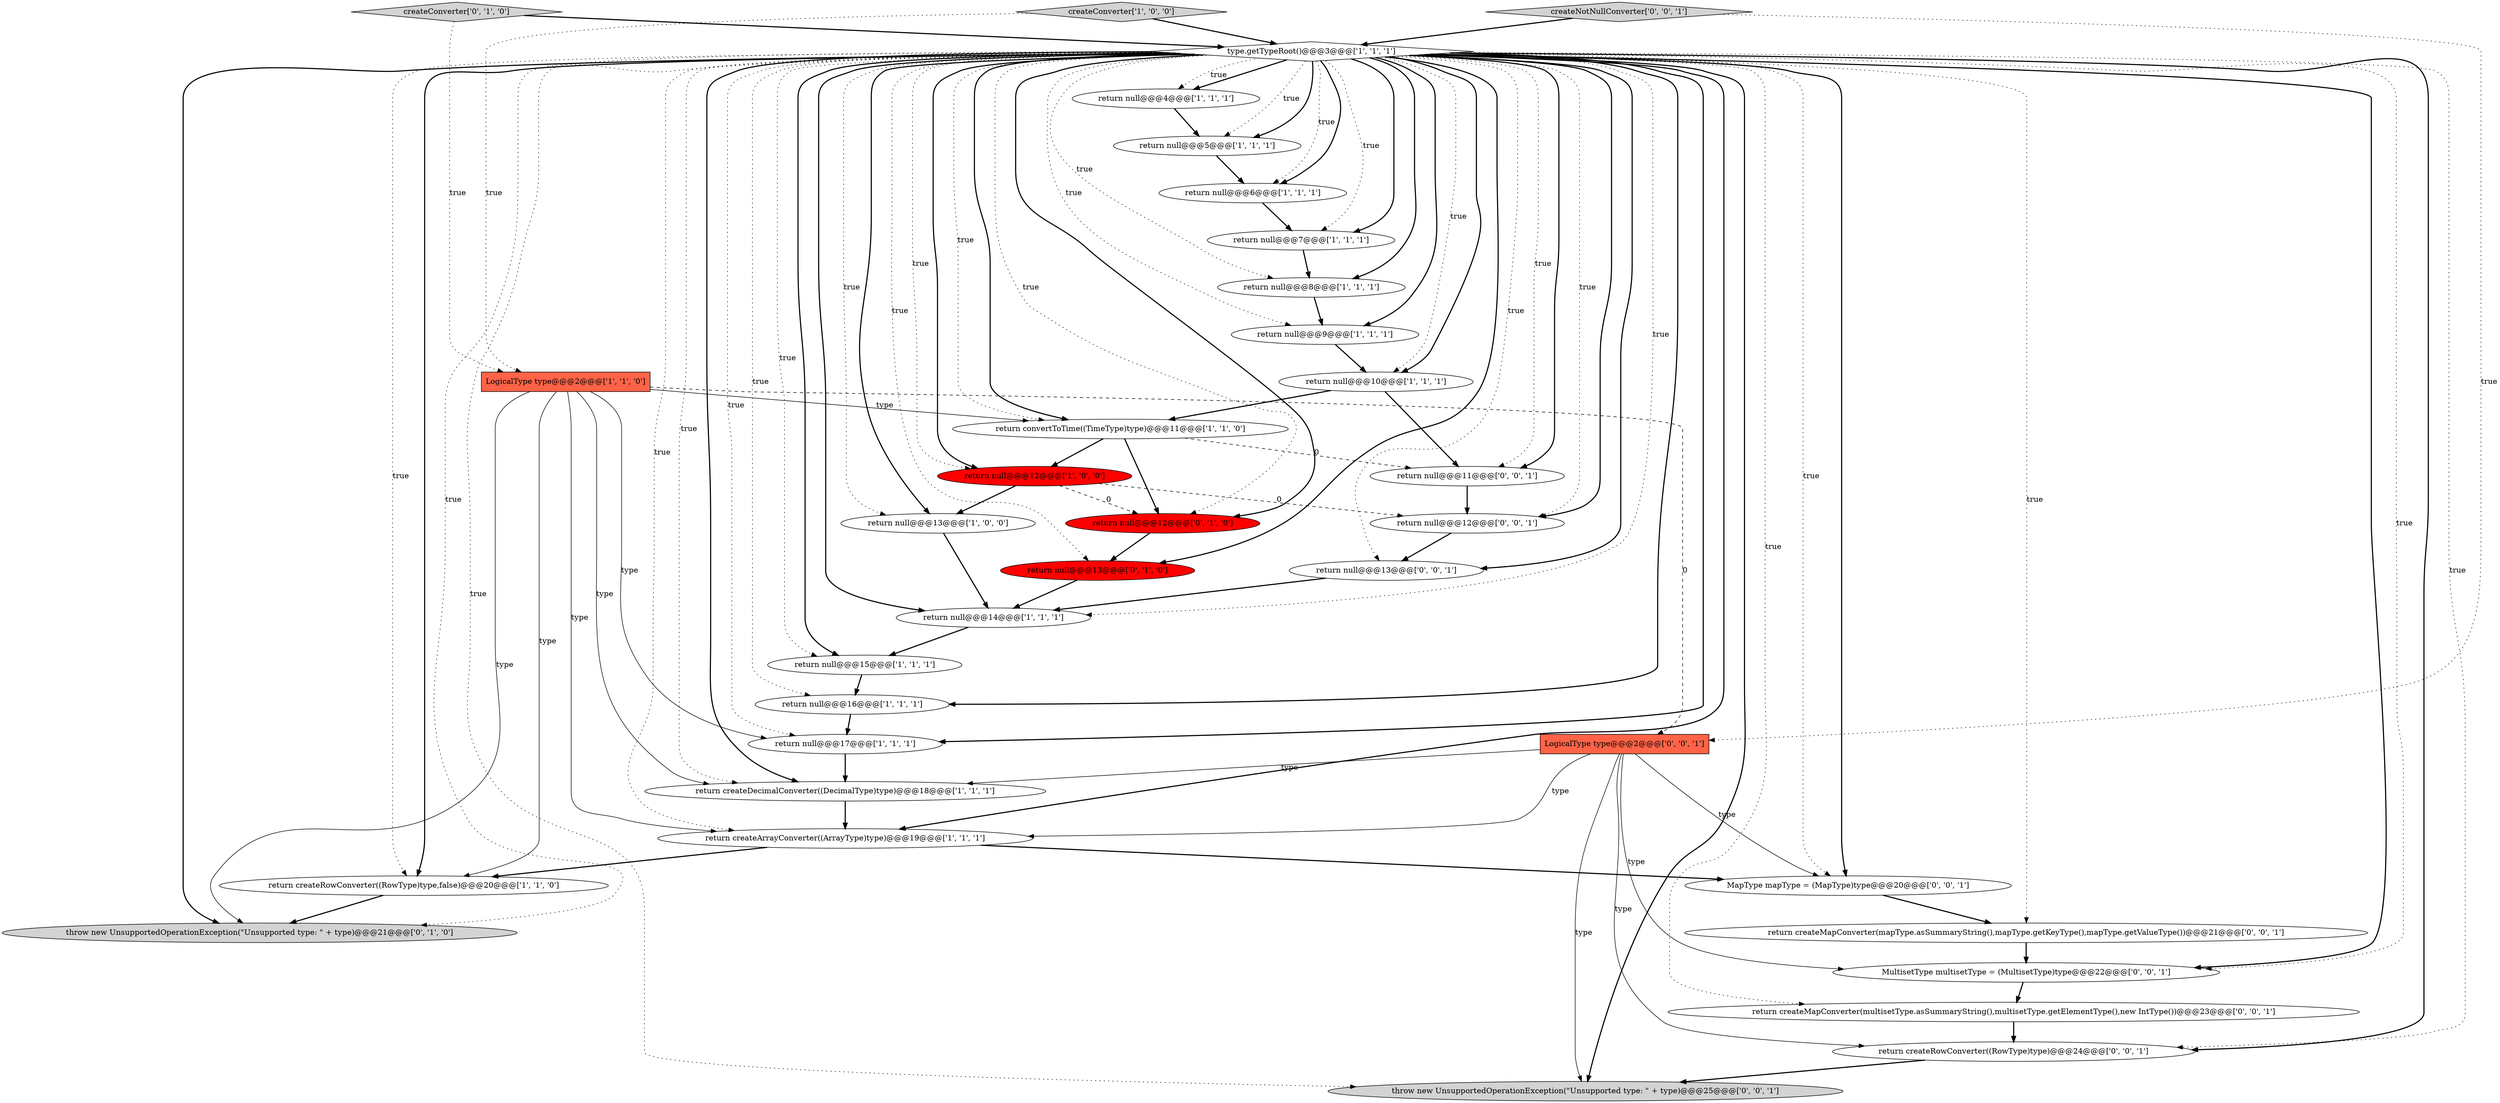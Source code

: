 digraph {
12 [style = filled, label = "return null@@@8@@@['1', '1', '1']", fillcolor = white, shape = ellipse image = "AAA0AAABBB1BBB"];
1 [style = filled, label = "return null@@@15@@@['1', '1', '1']", fillcolor = white, shape = ellipse image = "AAA0AAABBB1BBB"];
3 [style = filled, label = "type.getTypeRoot()@@@3@@@['1', '1', '1']", fillcolor = white, shape = diamond image = "AAA0AAABBB1BBB"];
18 [style = filled, label = "return null@@@4@@@['1', '1', '1']", fillcolor = white, shape = ellipse image = "AAA0AAABBB1BBB"];
28 [style = filled, label = "return null@@@13@@@['0', '0', '1']", fillcolor = white, shape = ellipse image = "AAA0AAABBB3BBB"];
30 [style = filled, label = "return null@@@12@@@['0', '0', '1']", fillcolor = white, shape = ellipse image = "AAA0AAABBB3BBB"];
17 [style = filled, label = "return createDecimalConverter((DecimalType)type)@@@18@@@['1', '1', '1']", fillcolor = white, shape = ellipse image = "AAA0AAABBB1BBB"];
21 [style = filled, label = "return null@@@12@@@['0', '1', '0']", fillcolor = red, shape = ellipse image = "AAA1AAABBB2BBB"];
15 [style = filled, label = "return null@@@6@@@['1', '1', '1']", fillcolor = white, shape = ellipse image = "AAA0AAABBB1BBB"];
16 [style = filled, label = "return null@@@13@@@['1', '0', '0']", fillcolor = white, shape = ellipse image = "AAA0AAABBB1BBB"];
9 [style = filled, label = "return createRowConverter((RowType)type,false)@@@20@@@['1', '1', '0']", fillcolor = white, shape = ellipse image = "AAA0AAABBB1BBB"];
13 [style = filled, label = "return null@@@10@@@['1', '1', '1']", fillcolor = white, shape = ellipse image = "AAA0AAABBB1BBB"];
23 [style = filled, label = "return null@@@13@@@['0', '1', '0']", fillcolor = red, shape = ellipse image = "AAA1AAABBB2BBB"];
4 [style = filled, label = "createConverter['1', '0', '0']", fillcolor = lightgray, shape = diamond image = "AAA0AAABBB1BBB"];
32 [style = filled, label = "createNotNullConverter['0', '0', '1']", fillcolor = lightgray, shape = diamond image = "AAA0AAABBB3BBB"];
11 [style = filled, label = "return createArrayConverter((ArrayType)type)@@@19@@@['1', '1', '1']", fillcolor = white, shape = ellipse image = "AAA0AAABBB1BBB"];
22 [style = filled, label = "createConverter['0', '1', '0']", fillcolor = lightgray, shape = diamond image = "AAA0AAABBB2BBB"];
5 [style = filled, label = "return convertToTime((TimeType)type)@@@11@@@['1', '1', '0']", fillcolor = white, shape = ellipse image = "AAA0AAABBB1BBB"];
31 [style = filled, label = "return createMapConverter(multisetType.asSummaryString(),multisetType.getElementType(),new IntType())@@@23@@@['0', '0', '1']", fillcolor = white, shape = ellipse image = "AAA0AAABBB3BBB"];
24 [style = filled, label = "MultisetType multisetType = (MultisetType)type@@@22@@@['0', '0', '1']", fillcolor = white, shape = ellipse image = "AAA0AAABBB3BBB"];
14 [style = filled, label = "return null@@@12@@@['1', '0', '0']", fillcolor = red, shape = ellipse image = "AAA1AAABBB1BBB"];
0 [style = filled, label = "return null@@@14@@@['1', '1', '1']", fillcolor = white, shape = ellipse image = "AAA0AAABBB1BBB"];
7 [style = filled, label = "return null@@@7@@@['1', '1', '1']", fillcolor = white, shape = ellipse image = "AAA0AAABBB1BBB"];
8 [style = filled, label = "LogicalType type@@@2@@@['1', '1', '0']", fillcolor = tomato, shape = box image = "AAA0AAABBB1BBB"];
29 [style = filled, label = "throw new UnsupportedOperationException(\"Unsupported type: \" + type)@@@25@@@['0', '0', '1']", fillcolor = lightgray, shape = ellipse image = "AAA0AAABBB3BBB"];
19 [style = filled, label = "return null@@@16@@@['1', '1', '1']", fillcolor = white, shape = ellipse image = "AAA0AAABBB1BBB"];
10 [style = filled, label = "return null@@@9@@@['1', '1', '1']", fillcolor = white, shape = ellipse image = "AAA0AAABBB1BBB"];
27 [style = filled, label = "return null@@@11@@@['0', '0', '1']", fillcolor = white, shape = ellipse image = "AAA0AAABBB3BBB"];
6 [style = filled, label = "return null@@@5@@@['1', '1', '1']", fillcolor = white, shape = ellipse image = "AAA0AAABBB1BBB"];
33 [style = filled, label = "return createMapConverter(mapType.asSummaryString(),mapType.getKeyType(),mapType.getValueType())@@@21@@@['0', '0', '1']", fillcolor = white, shape = ellipse image = "AAA0AAABBB3BBB"];
2 [style = filled, label = "return null@@@17@@@['1', '1', '1']", fillcolor = white, shape = ellipse image = "AAA0AAABBB1BBB"];
26 [style = filled, label = "return createRowConverter((RowType)type)@@@24@@@['0', '0', '1']", fillcolor = white, shape = ellipse image = "AAA0AAABBB3BBB"];
34 [style = filled, label = "LogicalType type@@@2@@@['0', '0', '1']", fillcolor = tomato, shape = box image = "AAA0AAABBB3BBB"];
20 [style = filled, label = "throw new UnsupportedOperationException(\"Unsupported type: \" + type)@@@21@@@['0', '1', '0']", fillcolor = lightgray, shape = ellipse image = "AAA0AAABBB2BBB"];
25 [style = filled, label = "MapType mapType = (MapType)type@@@20@@@['0', '0', '1']", fillcolor = white, shape = ellipse image = "AAA0AAABBB3BBB"];
16->0 [style = bold, label=""];
25->33 [style = bold, label=""];
3->24 [style = bold, label=""];
3->33 [style = dotted, label="true"];
8->17 [style = solid, label="type"];
3->16 [style = bold, label=""];
3->6 [style = dotted, label="true"];
11->9 [style = bold, label=""];
3->25 [style = dotted, label="true"];
3->27 [style = bold, label=""];
3->18 [style = bold, label=""];
3->27 [style = dotted, label="true"];
28->0 [style = bold, label=""];
3->5 [style = bold, label=""];
12->10 [style = bold, label=""];
30->28 [style = bold, label=""];
3->19 [style = bold, label=""];
3->0 [style = dotted, label="true"];
32->3 [style = bold, label=""];
3->30 [style = bold, label=""];
11->25 [style = bold, label=""];
8->11 [style = solid, label="type"];
14->16 [style = bold, label=""];
4->3 [style = bold, label=""];
3->7 [style = dotted, label="true"];
3->29 [style = dotted, label="true"];
34->24 [style = solid, label="type"];
8->5 [style = solid, label="type"];
27->30 [style = bold, label=""];
3->11 [style = bold, label=""];
8->34 [style = dashed, label="0"];
3->26 [style = dotted, label="true"];
3->30 [style = dotted, label="true"];
34->29 [style = solid, label="type"];
19->2 [style = bold, label=""];
3->0 [style = bold, label=""];
5->21 [style = bold, label=""];
3->10 [style = bold, label=""];
3->23 [style = bold, label=""];
5->27 [style = dashed, label="0"];
3->5 [style = dotted, label="true"];
3->2 [style = bold, label=""];
34->26 [style = solid, label="type"];
3->7 [style = bold, label=""];
3->18 [style = dotted, label="true"];
13->5 [style = bold, label=""];
3->17 [style = dotted, label="true"];
34->17 [style = solid, label="type"];
1->19 [style = bold, label=""];
3->1 [style = dotted, label="true"];
3->29 [style = bold, label=""];
21->23 [style = bold, label=""];
3->23 [style = dotted, label="true"];
2->17 [style = bold, label=""];
32->34 [style = dotted, label="true"];
3->1 [style = bold, label=""];
8->9 [style = solid, label="type"];
3->10 [style = dotted, label="true"];
3->26 [style = bold, label=""];
34->11 [style = solid, label="type"];
3->6 [style = bold, label=""];
9->20 [style = bold, label=""];
3->9 [style = dotted, label="true"];
3->12 [style = bold, label=""];
23->0 [style = bold, label=""];
6->15 [style = bold, label=""];
3->14 [style = dotted, label="true"];
3->24 [style = dotted, label="true"];
3->9 [style = bold, label=""];
31->26 [style = bold, label=""];
3->28 [style = bold, label=""];
13->27 [style = bold, label=""];
10->13 [style = bold, label=""];
24->31 [style = bold, label=""];
18->6 [style = bold, label=""];
3->21 [style = dotted, label="true"];
0->1 [style = bold, label=""];
33->24 [style = bold, label=""];
3->15 [style = dotted, label="true"];
8->20 [style = solid, label="type"];
3->17 [style = bold, label=""];
3->21 [style = bold, label=""];
3->13 [style = dotted, label="true"];
3->28 [style = dotted, label="true"];
3->11 [style = dotted, label="true"];
8->2 [style = solid, label="type"];
15->7 [style = bold, label=""];
7->12 [style = bold, label=""];
3->25 [style = bold, label=""];
26->29 [style = bold, label=""];
3->14 [style = bold, label=""];
4->8 [style = dotted, label="true"];
3->15 [style = bold, label=""];
5->14 [style = bold, label=""];
22->3 [style = bold, label=""];
3->19 [style = dotted, label="true"];
22->8 [style = dotted, label="true"];
3->20 [style = bold, label=""];
3->12 [style = dotted, label="true"];
14->30 [style = dashed, label="0"];
3->31 [style = dotted, label="true"];
34->25 [style = solid, label="type"];
3->13 [style = bold, label=""];
14->21 [style = dashed, label="0"];
3->16 [style = dotted, label="true"];
3->2 [style = dotted, label="true"];
3->20 [style = dotted, label="true"];
17->11 [style = bold, label=""];
}
